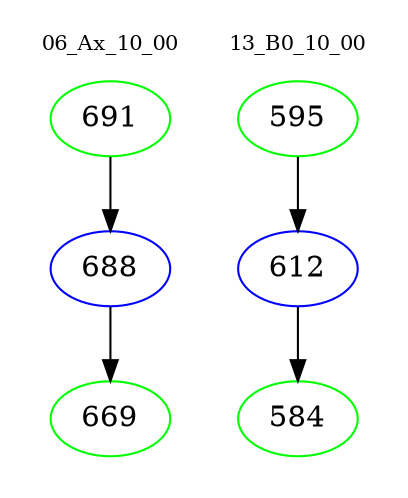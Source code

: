 digraph{
subgraph cluster_0 {
color = white
label = "06_Ax_10_00";
fontsize=10;
T0_691 [label="691", color="green"]
T0_691 -> T0_688 [color="black"]
T0_688 [label="688", color="blue"]
T0_688 -> T0_669 [color="black"]
T0_669 [label="669", color="green"]
}
subgraph cluster_1 {
color = white
label = "13_B0_10_00";
fontsize=10;
T1_595 [label="595", color="green"]
T1_595 -> T1_612 [color="black"]
T1_612 [label="612", color="blue"]
T1_612 -> T1_584 [color="black"]
T1_584 [label="584", color="green"]
}
}

